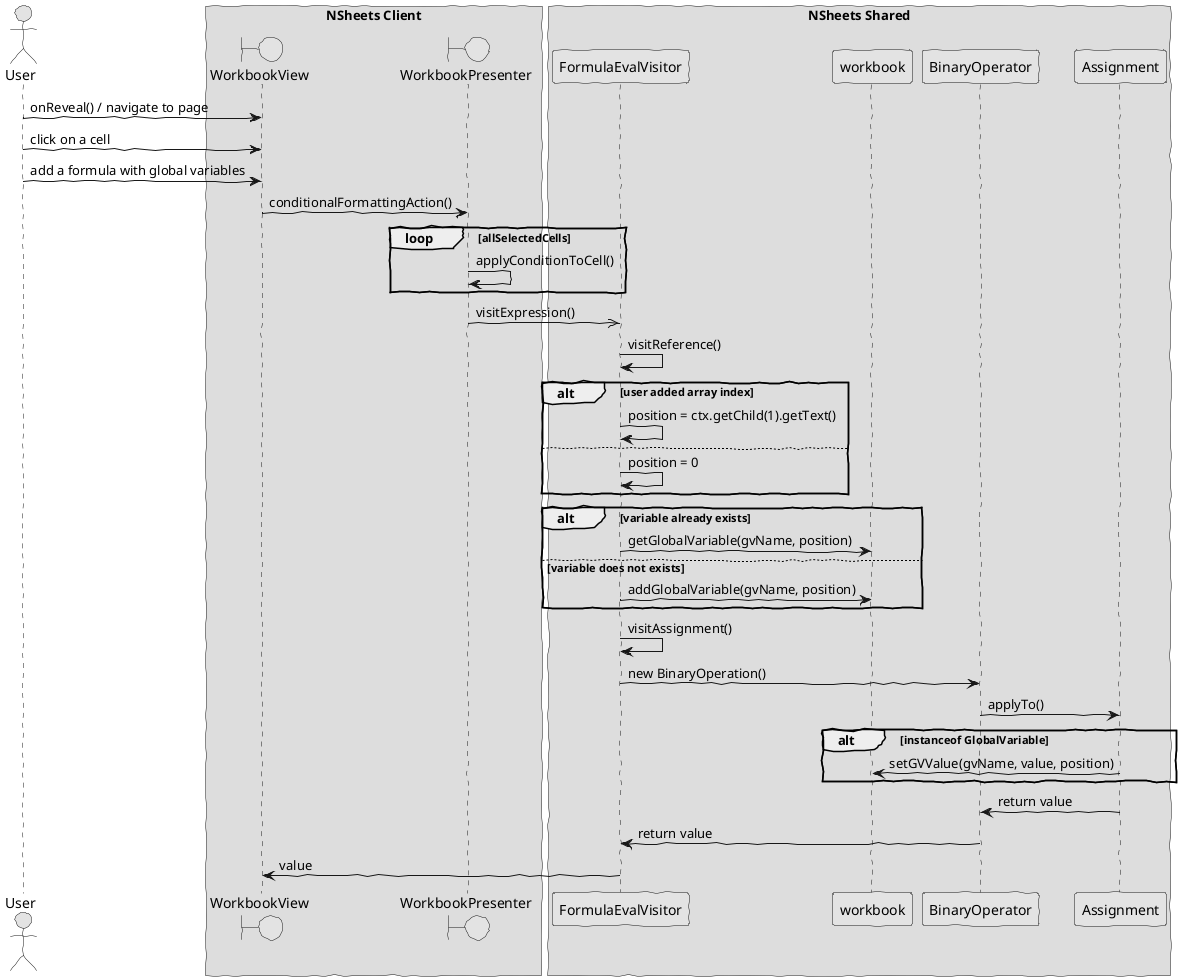 @startuml design1
skinparam handwritten true
skinparam monochrome true
skinparam packageStyle rect
skinparam defaultFontName FG Virgil
skinparam shadowing false

actor User
boundary WorkbookView
boundary WorkbookPresenter

box "NSheets Client"
participant WorkbookView
participant WorkbookPresenter
end box

box "NSheets Shared"
participant FormulaEvalVisitor
participant workbook
participant BinaryOperator
participant Assignment
end box

User -> WorkbookView : onReveal() / navigate to page
User -> WorkbookView : click on a cell
User -> WorkbookView : add a formula with global variables

WorkbookView -> WorkbookPresenter : conditionalFormattingAction()
loop allSelectedCells
WorkbookPresenter -> WorkbookPresenter : applyConditionToCell()
end

WorkbookPresenter ->> FormulaEvalVisitor : visitExpression()

FormulaEvalVisitor -> FormulaEvalVisitor: visitReference()

alt user added array index
FormulaEvalVisitor -> FormulaEvalVisitor: position = ctx.getChild(1).getText()
else
FormulaEvalVisitor -> FormulaEvalVisitor: position = 0
end

alt variable already exists
FormulaEvalVisitor -> workbook : getGlobalVariable(gvName, position)
else variable does not exists
FormulaEvalVisitor -> workbook : addGlobalVariable(gvName, position)
end

FormulaEvalVisitor -> FormulaEvalVisitor : visitAssignment()

FormulaEvalVisitor -> BinaryOperator : new BinaryOperation()

BinaryOperator -> Assignment : applyTo()

alt instanceof GlobalVariable
Assignment -> workbook : setGVValue(gvName, value, position)
end

Assignment -> BinaryOperator : return value

BinaryOperator -> FormulaEvalVisitor : return value

FormulaEvalVisitor -> WorkbookView : value
@enduml